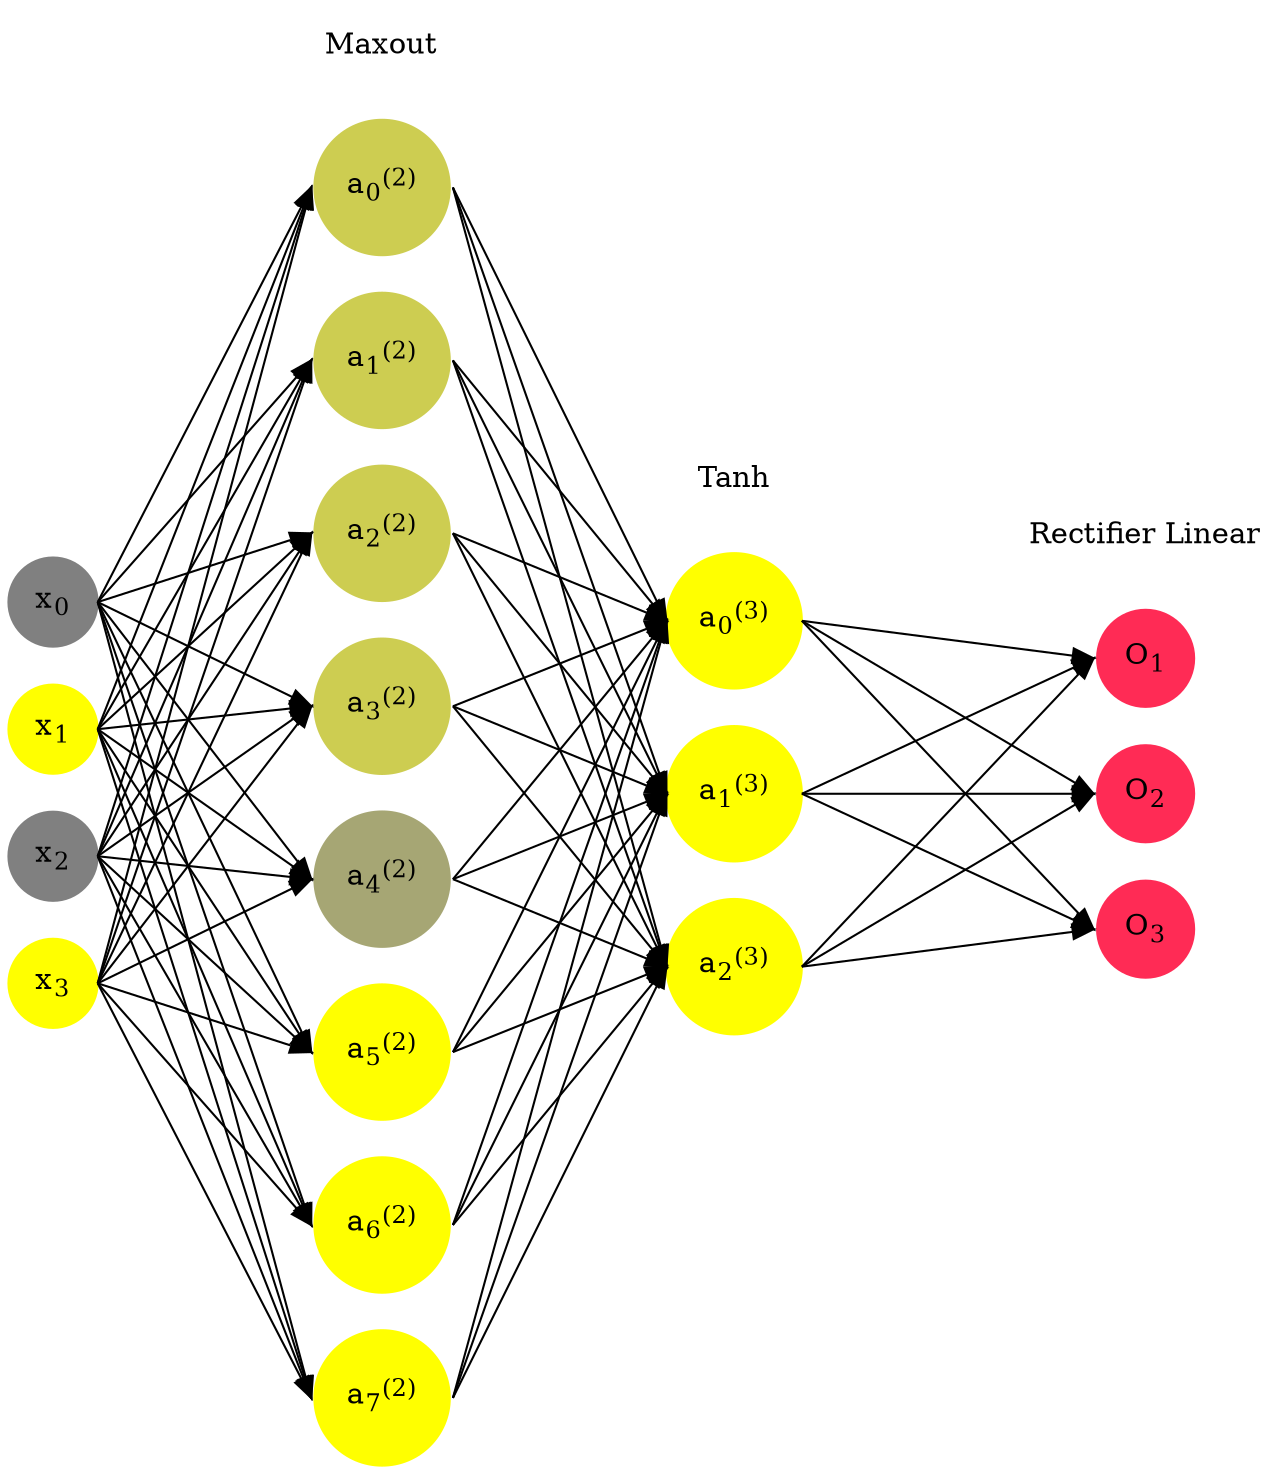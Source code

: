 digraph G {
	rankdir = LR;
	splines=false;
	edge[style=invis];
	ranksep= 1.4;
	{
	node [shape=circle, color="0.1667, 0.0, 0.5", style=filled, fillcolor="0.1667, 0.0, 0.5"];
	x0 [label=<x<sub>0</sub>>];
	}
	{
	node [shape=circle, color="0.1667, 1.0, 1.0", style=filled, fillcolor="0.1667, 1.0, 1.0"];
	x1 [label=<x<sub>1</sub>>];
	}
	{
	node [shape=circle, color="0.1667, 0.0, 0.5", style=filled, fillcolor="0.1667, 0.0, 0.5"];
	x2 [label=<x<sub>2</sub>>];
	}
	{
	node [shape=circle, color="0.1667, 1.0, 1.0", style=filled, fillcolor="0.1667, 1.0, 1.0"];
	x3 [label=<x<sub>3</sub>>];
	}
	{
	node [shape=circle, color="0.1667, 0.604113, 0.802057", style=filled, fillcolor="0.1667, 0.604113, 0.802057"];
	a02 [label=<a<sub>0</sub><sup>(2)</sup>>];
	}
	{
	node [shape=circle, color="0.1667, 0.604113, 0.802057", style=filled, fillcolor="0.1667, 0.604113, 0.802057"];
	a12 [label=<a<sub>1</sub><sup>(2)</sup>>];
	}
	{
	node [shape=circle, color="0.1667, 0.604113, 0.802057", style=filled, fillcolor="0.1667, 0.604113, 0.802057"];
	a22 [label=<a<sub>2</sub><sup>(2)</sup>>];
	}
	{
	node [shape=circle, color="0.1667, 0.604113, 0.802057", style=filled, fillcolor="0.1667, 0.604113, 0.802057"];
	a32 [label=<a<sub>3</sub><sup>(2)</sup>>];
	}
	{
	node [shape=circle, color="0.1667, 0.302943, 0.651471", style=filled, fillcolor="0.1667, 0.302943, 0.651471"];
	a42 [label=<a<sub>4</sub><sup>(2)</sup>>];
	}
	{
	node [shape=circle, color="0.1667, 2.502838, 1.751419", style=filled, fillcolor="0.1667, 2.502838, 1.751419"];
	a52 [label=<a<sub>5</sub><sup>(2)</sup>>];
	}
	{
	node [shape=circle, color="0.1667, 2.502838, 1.751419", style=filled, fillcolor="0.1667, 2.502838, 1.751419"];
	a62 [label=<a<sub>6</sub><sup>(2)</sup>>];
	}
	{
	node [shape=circle, color="0.1667, 2.502838, 1.751419", style=filled, fillcolor="0.1667, 2.502838, 1.751419"];
	a72 [label=<a<sub>7</sub><sup>(2)</sup>>];
	}
	{
	node [shape=circle, color="0.1667, 0.998351, 0.999175", style=filled, fillcolor="0.1667, 0.998351, 0.999175"];
	a03 [label=<a<sub>0</sub><sup>(3)</sup>>];
	}
	{
	node [shape=circle, color="0.1667, 0.997073, 0.998537", style=filled, fillcolor="0.1667, 0.997073, 0.998537"];
	a13 [label=<a<sub>1</sub><sup>(3)</sup>>];
	}
	{
	node [shape=circle, color="0.1667, 0.999294, 0.999647", style=filled, fillcolor="0.1667, 0.999294, 0.999647"];
	a23 [label=<a<sub>2</sub><sup>(3)</sup>>];
	}
	{
	node [shape=circle, color="0.9667, 0.83, 1.0", style=filled, fillcolor="0.9667, 0.83, 1.0"];
	O1 [label=<O<sub>1</sub>>];
	}
	{
	node [shape=circle, color="0.9667, 0.83, 1.0", style=filled, fillcolor="0.9667, 0.83, 1.0"];
	O2 [label=<O<sub>2</sub>>];
	}
	{
	node [shape=circle, color="0.9667, 0.83, 1.0", style=filled, fillcolor="0.9667, 0.83, 1.0"];
	O3 [label=<O<sub>3</sub>>];
	}
	{
	rank=same;
	x0->x1->x2->x3;
	}
	{
	rank=same;
	a02->a12->a22->a32->a42->a52->a62->a72;
	}
	{
	rank=same;
	a03->a13->a23;
	}
	{
	rank=same;
	O1->O2->O3;
	}
	l1 [shape=plaintext,label="Maxout"];
	l1->a02;
	{rank=same; l1;a02};
	l2 [shape=plaintext,label="Tanh"];
	l2->a03;
	{rank=same; l2;a03};
	l3 [shape=plaintext,label="Rectifier Linear"];
	l3->O1;
	{rank=same; l3;O1};
edge[style=solid, tailport=e, headport=w];
	{x0;x1;x2;x3} -> {a02;a12;a22;a32;a42;a52;a62;a72};
	{a02;a12;a22;a32;a42;a52;a62;a72} -> {a03;a13;a23};
	{a03;a13;a23} -> {O1,O2,O3};
}